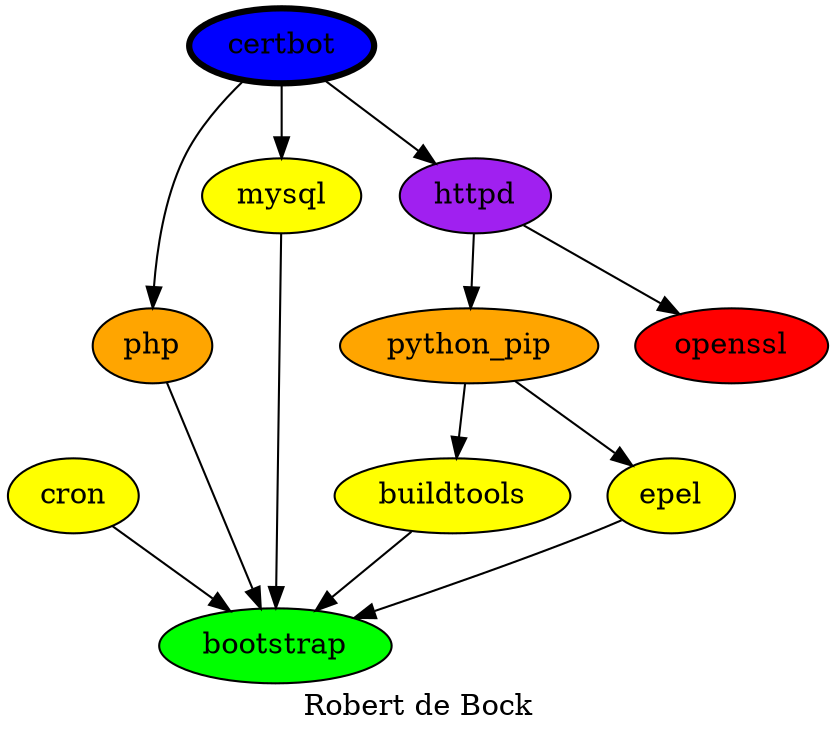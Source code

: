 digraph PhiloDilemma {
  label = "Robert de Bock" ;
  overlap=false
  {
    bootstrap [fillcolor=green style=filled]
    cron [fillcolor=yellow style=filled]
    buildtools [fillcolor=yellow style=filled]
    epel [fillcolor=yellow style=filled]
    "python_pip" [fillcolor=orange style=filled]
    php [fillcolor=orange style=filled]
    mysql [fillcolor=yellow style=filled]
    openssl [fillcolor=red style=filled]
    httpd [fillcolor=purple style=filled]
    certbot [fillcolor=blue style=filled penwidth=3]
  }
  {buildtools cron epel mysql php} -> bootstrap
  "python_pip" -> {buildtools epel}
  httpd -> {"python_pip" openssl}
  certbot -> {httpd mysql php}
}
